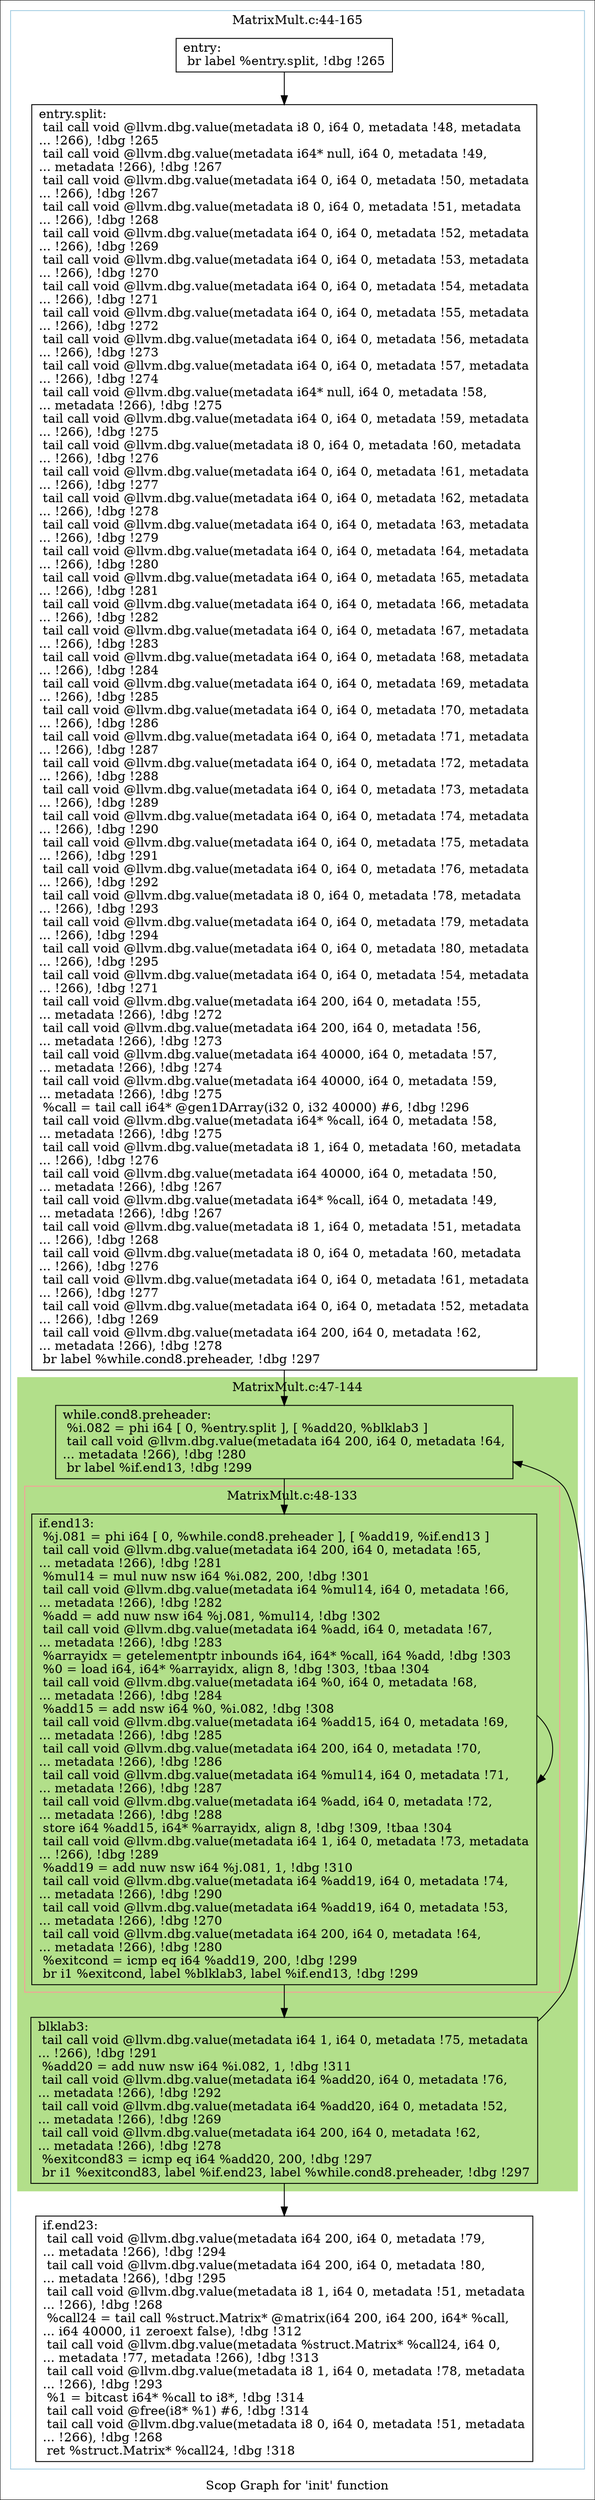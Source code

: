 digraph "Scop Graph for 'init' function" {
	label="Scop Graph for 'init' function";

	Node0x99ff850 [shape=record,label="{entry:\l  br label %entry.split, !dbg !265\l}"];
	Node0x99ff850 -> Node0x9a2db50;
	Node0x9a2db50 [shape=record,label="{entry.split:                                      \l  tail call void @llvm.dbg.value(metadata i8 0, i64 0, metadata !48, metadata\l... !266), !dbg !265\l  tail call void @llvm.dbg.value(metadata i64* null, i64 0, metadata !49,\l... metadata !266), !dbg !267\l  tail call void @llvm.dbg.value(metadata i64 0, i64 0, metadata !50, metadata\l... !266), !dbg !267\l  tail call void @llvm.dbg.value(metadata i8 0, i64 0, metadata !51, metadata\l... !266), !dbg !268\l  tail call void @llvm.dbg.value(metadata i64 0, i64 0, metadata !52, metadata\l... !266), !dbg !269\l  tail call void @llvm.dbg.value(metadata i64 0, i64 0, metadata !53, metadata\l... !266), !dbg !270\l  tail call void @llvm.dbg.value(metadata i64 0, i64 0, metadata !54, metadata\l... !266), !dbg !271\l  tail call void @llvm.dbg.value(metadata i64 0, i64 0, metadata !55, metadata\l... !266), !dbg !272\l  tail call void @llvm.dbg.value(metadata i64 0, i64 0, metadata !56, metadata\l... !266), !dbg !273\l  tail call void @llvm.dbg.value(metadata i64 0, i64 0, metadata !57, metadata\l... !266), !dbg !274\l  tail call void @llvm.dbg.value(metadata i64* null, i64 0, metadata !58,\l... metadata !266), !dbg !275\l  tail call void @llvm.dbg.value(metadata i64 0, i64 0, metadata !59, metadata\l... !266), !dbg !275\l  tail call void @llvm.dbg.value(metadata i8 0, i64 0, metadata !60, metadata\l... !266), !dbg !276\l  tail call void @llvm.dbg.value(metadata i64 0, i64 0, metadata !61, metadata\l... !266), !dbg !277\l  tail call void @llvm.dbg.value(metadata i64 0, i64 0, metadata !62, metadata\l... !266), !dbg !278\l  tail call void @llvm.dbg.value(metadata i64 0, i64 0, metadata !63, metadata\l... !266), !dbg !279\l  tail call void @llvm.dbg.value(metadata i64 0, i64 0, metadata !64, metadata\l... !266), !dbg !280\l  tail call void @llvm.dbg.value(metadata i64 0, i64 0, metadata !65, metadata\l... !266), !dbg !281\l  tail call void @llvm.dbg.value(metadata i64 0, i64 0, metadata !66, metadata\l... !266), !dbg !282\l  tail call void @llvm.dbg.value(metadata i64 0, i64 0, metadata !67, metadata\l... !266), !dbg !283\l  tail call void @llvm.dbg.value(metadata i64 0, i64 0, metadata !68, metadata\l... !266), !dbg !284\l  tail call void @llvm.dbg.value(metadata i64 0, i64 0, metadata !69, metadata\l... !266), !dbg !285\l  tail call void @llvm.dbg.value(metadata i64 0, i64 0, metadata !70, metadata\l... !266), !dbg !286\l  tail call void @llvm.dbg.value(metadata i64 0, i64 0, metadata !71, metadata\l... !266), !dbg !287\l  tail call void @llvm.dbg.value(metadata i64 0, i64 0, metadata !72, metadata\l... !266), !dbg !288\l  tail call void @llvm.dbg.value(metadata i64 0, i64 0, metadata !73, metadata\l... !266), !dbg !289\l  tail call void @llvm.dbg.value(metadata i64 0, i64 0, metadata !74, metadata\l... !266), !dbg !290\l  tail call void @llvm.dbg.value(metadata i64 0, i64 0, metadata !75, metadata\l... !266), !dbg !291\l  tail call void @llvm.dbg.value(metadata i64 0, i64 0, metadata !76, metadata\l... !266), !dbg !292\l  tail call void @llvm.dbg.value(metadata i8 0, i64 0, metadata !78, metadata\l... !266), !dbg !293\l  tail call void @llvm.dbg.value(metadata i64 0, i64 0, metadata !79, metadata\l... !266), !dbg !294\l  tail call void @llvm.dbg.value(metadata i64 0, i64 0, metadata !80, metadata\l... !266), !dbg !295\l  tail call void @llvm.dbg.value(metadata i64 0, i64 0, metadata !54, metadata\l... !266), !dbg !271\l  tail call void @llvm.dbg.value(metadata i64 200, i64 0, metadata !55,\l... metadata !266), !dbg !272\l  tail call void @llvm.dbg.value(metadata i64 200, i64 0, metadata !56,\l... metadata !266), !dbg !273\l  tail call void @llvm.dbg.value(metadata i64 40000, i64 0, metadata !57,\l... metadata !266), !dbg !274\l  tail call void @llvm.dbg.value(metadata i64 40000, i64 0, metadata !59,\l... metadata !266), !dbg !275\l  %call = tail call i64* @gen1DArray(i32 0, i32 40000) #6, !dbg !296\l  tail call void @llvm.dbg.value(metadata i64* %call, i64 0, metadata !58,\l... metadata !266), !dbg !275\l  tail call void @llvm.dbg.value(metadata i8 1, i64 0, metadata !60, metadata\l... !266), !dbg !276\l  tail call void @llvm.dbg.value(metadata i64 40000, i64 0, metadata !50,\l... metadata !266), !dbg !267\l  tail call void @llvm.dbg.value(metadata i64* %call, i64 0, metadata !49,\l... metadata !266), !dbg !267\l  tail call void @llvm.dbg.value(metadata i8 1, i64 0, metadata !51, metadata\l... !266), !dbg !268\l  tail call void @llvm.dbg.value(metadata i8 0, i64 0, metadata !60, metadata\l... !266), !dbg !276\l  tail call void @llvm.dbg.value(metadata i64 0, i64 0, metadata !61, metadata\l... !266), !dbg !277\l  tail call void @llvm.dbg.value(metadata i64 0, i64 0, metadata !52, metadata\l... !266), !dbg !269\l  tail call void @llvm.dbg.value(metadata i64 200, i64 0, metadata !62,\l... metadata !266), !dbg !278\l  br label %while.cond8.preheader, !dbg !297\l}"];
	Node0x9a2db50 -> Node0x9a2f800;
	Node0x9a2f800 [shape=record,label="{while.cond8.preheader:                            \l  %i.082 = phi i64 [ 0, %entry.split ], [ %add20, %blklab3 ]\l  tail call void @llvm.dbg.value(metadata i64 200, i64 0, metadata !64,\l... metadata !266), !dbg !280\l  br label %if.end13, !dbg !299\l}"];
	Node0x9a2f800 -> Node0x9a01640;
	Node0x9a01640 [shape=record,label="{if.end13:                                         \l  %j.081 = phi i64 [ 0, %while.cond8.preheader ], [ %add19, %if.end13 ]\l  tail call void @llvm.dbg.value(metadata i64 200, i64 0, metadata !65,\l... metadata !266), !dbg !281\l  %mul14 = mul nuw nsw i64 %i.082, 200, !dbg !301\l  tail call void @llvm.dbg.value(metadata i64 %mul14, i64 0, metadata !66,\l... metadata !266), !dbg !282\l  %add = add nuw nsw i64 %j.081, %mul14, !dbg !302\l  tail call void @llvm.dbg.value(metadata i64 %add, i64 0, metadata !67,\l... metadata !266), !dbg !283\l  %arrayidx = getelementptr inbounds i64, i64* %call, i64 %add, !dbg !303\l  %0 = load i64, i64* %arrayidx, align 8, !dbg !303, !tbaa !304\l  tail call void @llvm.dbg.value(metadata i64 %0, i64 0, metadata !68,\l... metadata !266), !dbg !284\l  %add15 = add nsw i64 %0, %i.082, !dbg !308\l  tail call void @llvm.dbg.value(metadata i64 %add15, i64 0, metadata !69,\l... metadata !266), !dbg !285\l  tail call void @llvm.dbg.value(metadata i64 200, i64 0, metadata !70,\l... metadata !266), !dbg !286\l  tail call void @llvm.dbg.value(metadata i64 %mul14, i64 0, metadata !71,\l... metadata !266), !dbg !287\l  tail call void @llvm.dbg.value(metadata i64 %add, i64 0, metadata !72,\l... metadata !266), !dbg !288\l  store i64 %add15, i64* %arrayidx, align 8, !dbg !309, !tbaa !304\l  tail call void @llvm.dbg.value(metadata i64 1, i64 0, metadata !73, metadata\l... !266), !dbg !289\l  %add19 = add nuw nsw i64 %j.081, 1, !dbg !310\l  tail call void @llvm.dbg.value(metadata i64 %add19, i64 0, metadata !74,\l... metadata !266), !dbg !290\l  tail call void @llvm.dbg.value(metadata i64 %add19, i64 0, metadata !53,\l... metadata !266), !dbg !270\l  tail call void @llvm.dbg.value(metadata i64 200, i64 0, metadata !64,\l... metadata !266), !dbg !280\l  %exitcond = icmp eq i64 %add19, 200, !dbg !299\l  br i1 %exitcond, label %blklab3, label %if.end13, !dbg !299\l}"];
	Node0x9a01640 -> Node0x9a2a3f0;
	Node0x9a01640 -> Node0x9a01640[constraint=false];
	Node0x9a2a3f0 [shape=record,label="{blklab3:                                          \l  tail call void @llvm.dbg.value(metadata i64 1, i64 0, metadata !75, metadata\l... !266), !dbg !291\l  %add20 = add nuw nsw i64 %i.082, 1, !dbg !311\l  tail call void @llvm.dbg.value(metadata i64 %add20, i64 0, metadata !76,\l... metadata !266), !dbg !292\l  tail call void @llvm.dbg.value(metadata i64 %add20, i64 0, metadata !52,\l... metadata !266), !dbg !269\l  tail call void @llvm.dbg.value(metadata i64 200, i64 0, metadata !62,\l... metadata !266), !dbg !278\l  %exitcond83 = icmp eq i64 %add20, 200, !dbg !297\l  br i1 %exitcond83, label %if.end23, label %while.cond8.preheader, !dbg !297\l}"];
	Node0x9a2a3f0 -> Node0x9a2c9d0;
	Node0x9a2a3f0 -> Node0x9a2f800[constraint=false];
	Node0x9a2c9d0 [shape=record,label="{if.end23:                                         \l  tail call void @llvm.dbg.value(metadata i64 200, i64 0, metadata !79,\l... metadata !266), !dbg !294\l  tail call void @llvm.dbg.value(metadata i64 200, i64 0, metadata !80,\l... metadata !266), !dbg !295\l  tail call void @llvm.dbg.value(metadata i8 1, i64 0, metadata !51, metadata\l... !266), !dbg !268\l  %call24 = tail call %struct.Matrix* @matrix(i64 200, i64 200, i64* %call,\l... i64 40000, i1 zeroext false), !dbg !312\l  tail call void @llvm.dbg.value(metadata %struct.Matrix* %call24, i64 0,\l... metadata !77, metadata !266), !dbg !313\l  tail call void @llvm.dbg.value(metadata i8 1, i64 0, metadata !78, metadata\l... !266), !dbg !293\l  %1 = bitcast i64* %call to i8*, !dbg !314\l  tail call void @free(i8* %1) #6, !dbg !314\l  tail call void @llvm.dbg.value(metadata i8 0, i64 0, metadata !51, metadata\l... !266), !dbg !268\l  ret %struct.Matrix* %call24, !dbg !318\l}"];
	colorscheme = "paired12"
        subgraph cluster_0x9a843c0 {
          label = "MatrixMult.c:44-165
";
          style = solid;
          color = 1
          subgraph cluster_0x9a34f60 {
            label = "MatrixMult.c:47-144
";
            style = filled;
            color = 3            subgraph cluster_0x9a34df0 {
              label = "MatrixMult.c:48-133
";
              style = solid;
              color = 5
              Node0x9a01640;
            }
            Node0x9a2f800;
            Node0x9a2a3f0;
          }
          Node0x99ff850;
          Node0x9a2db50;
          Node0x9a2c9d0;
        }
}
